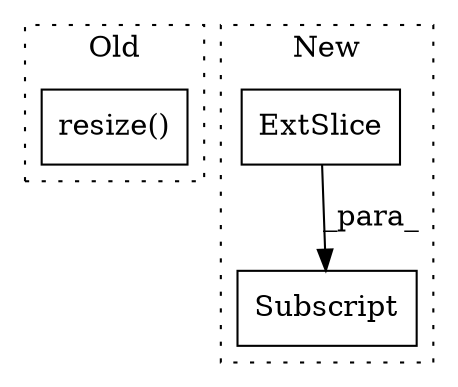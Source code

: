 digraph G {
subgraph cluster0 {
1 [label="resize()" a="75" s="629,709" l="11,1" shape="box"];
label = "Old";
style="dotted";
}
subgraph cluster1 {
2 [label="ExtSlice" a="85" s="483" l="3" shape="box"];
3 [label="Subscript" a="63" s="483,0" l="13,0" shape="box"];
label = "New";
style="dotted";
}
2 -> 3 [label="_para_"];
}